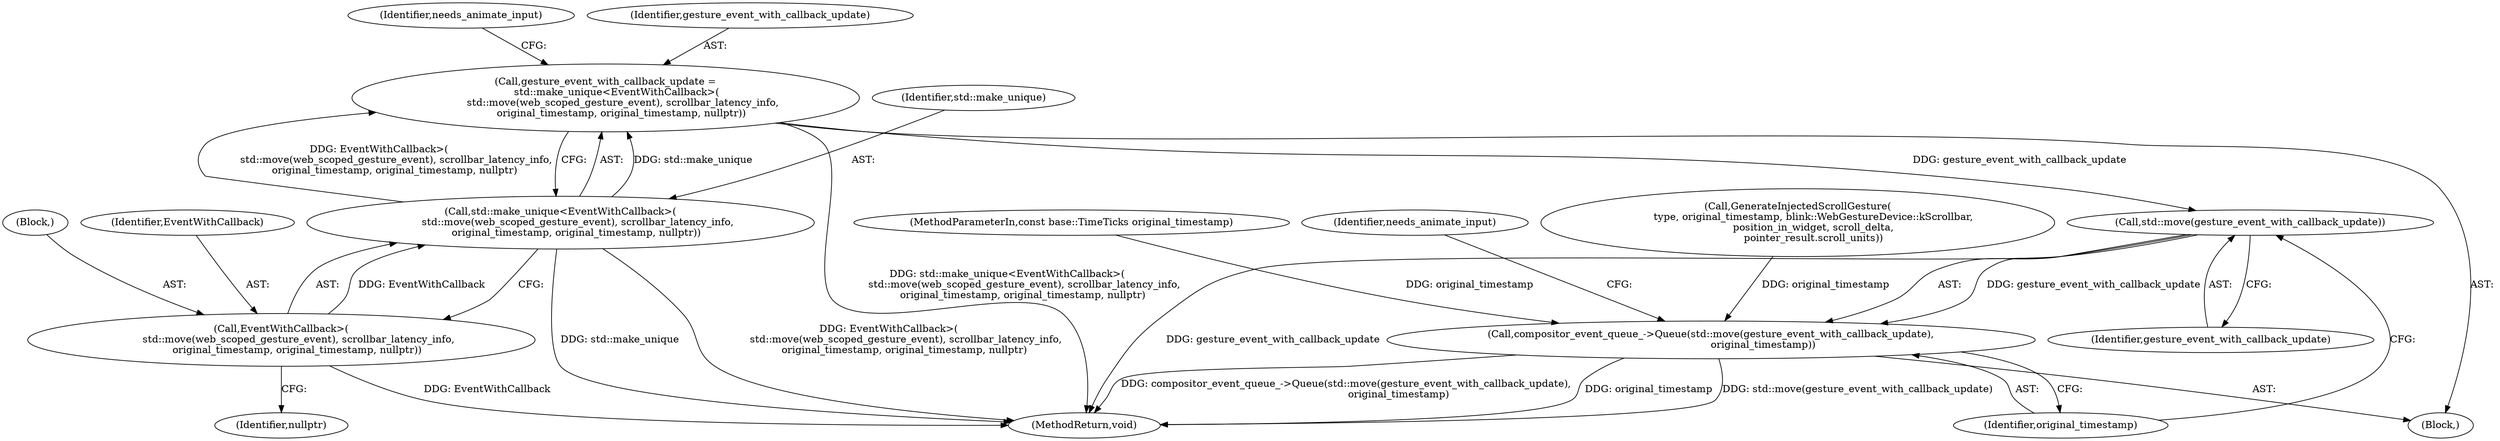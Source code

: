 digraph "0_Chrome_14f2111f9cec919a450115ce4914f228effca58e_4@API" {
"1000130" [label="(Call,gesture_event_with_callback_update =\n       std::make_unique<EventWithCallback>(\n           std::move(web_scoped_gesture_event), scrollbar_latency_info,\n          original_timestamp, original_timestamp, nullptr))"];
"1000132" [label="(Call,std::make_unique<EventWithCallback>(\n           std::move(web_scoped_gesture_event), scrollbar_latency_info,\n          original_timestamp, original_timestamp, nullptr))"];
"1000134" [label="(Call,EventWithCallback>(\n           std::move(web_scoped_gesture_event), scrollbar_latency_info,\n          original_timestamp, original_timestamp, nullptr))"];
"1000151" [label="(Call,std::move(gesture_event_with_callback_update))"];
"1000150" [label="(Call,compositor_event_queue_->Queue(std::move(gesture_event_with_callback_update),\n                                 original_timestamp))"];
"1000148" [label="(Identifier,needs_animate_input)"];
"1000157" [label="(MethodReturn,void)"];
"1000152" [label="(Identifier,gesture_event_with_callback_update)"];
"1000150" [label="(Call,compositor_event_queue_->Queue(std::move(gesture_event_with_callback_update),\n                                 original_timestamp))"];
"1000133" [label="(Identifier,std::make_unique)"];
"1000106" [label="(Block,)"];
"1000134" [label="(Call,EventWithCallback>(\n           std::move(web_scoped_gesture_event), scrollbar_latency_info,\n          original_timestamp, original_timestamp, nullptr))"];
"1000111" [label="(Call,GenerateInjectedScrollGesture(\n          type, original_timestamp, blink::WebGestureDevice::kScrollbar,\n          position_in_widget, scroll_delta,\n          pointer_result.scroll_units))"];
"1000135" [label="(Identifier,EventWithCallback)"];
"1000145" [label="(Identifier,nullptr)"];
"1000132" [label="(Call,std::make_unique<EventWithCallback>(\n           std::move(web_scoped_gesture_event), scrollbar_latency_info,\n          original_timestamp, original_timestamp, nullptr))"];
"1000136" [label="(Block,)"];
"1000105" [label="(MethodParameterIn,const base::TimeTicks original_timestamp)"];
"1000130" [label="(Call,gesture_event_with_callback_update =\n       std::make_unique<EventWithCallback>(\n           std::move(web_scoped_gesture_event), scrollbar_latency_info,\n          original_timestamp, original_timestamp, nullptr))"];
"1000151" [label="(Call,std::move(gesture_event_with_callback_update))"];
"1000153" [label="(Identifier,original_timestamp)"];
"1000155" [label="(Identifier,needs_animate_input)"];
"1000131" [label="(Identifier,gesture_event_with_callback_update)"];
"1000130" -> "1000106"  [label="AST: "];
"1000130" -> "1000132"  [label="CFG: "];
"1000131" -> "1000130"  [label="AST: "];
"1000132" -> "1000130"  [label="AST: "];
"1000148" -> "1000130"  [label="CFG: "];
"1000130" -> "1000157"  [label="DDG: std::make_unique<EventWithCallback>(\n           std::move(web_scoped_gesture_event), scrollbar_latency_info,\n          original_timestamp, original_timestamp, nullptr)"];
"1000132" -> "1000130"  [label="DDG: std::make_unique"];
"1000132" -> "1000130"  [label="DDG: EventWithCallback>(\n           std::move(web_scoped_gesture_event), scrollbar_latency_info,\n          original_timestamp, original_timestamp, nullptr)"];
"1000130" -> "1000151"  [label="DDG: gesture_event_with_callback_update"];
"1000132" -> "1000134"  [label="CFG: "];
"1000133" -> "1000132"  [label="AST: "];
"1000134" -> "1000132"  [label="AST: "];
"1000132" -> "1000157"  [label="DDG: EventWithCallback>(\n           std::move(web_scoped_gesture_event), scrollbar_latency_info,\n          original_timestamp, original_timestamp, nullptr)"];
"1000132" -> "1000157"  [label="DDG: std::make_unique"];
"1000134" -> "1000132"  [label="DDG: EventWithCallback"];
"1000134" -> "1000145"  [label="CFG: "];
"1000135" -> "1000134"  [label="AST: "];
"1000136" -> "1000134"  [label="AST: "];
"1000134" -> "1000157"  [label="DDG: EventWithCallback"];
"1000151" -> "1000150"  [label="AST: "];
"1000151" -> "1000152"  [label="CFG: "];
"1000152" -> "1000151"  [label="AST: "];
"1000153" -> "1000151"  [label="CFG: "];
"1000151" -> "1000157"  [label="DDG: gesture_event_with_callback_update"];
"1000151" -> "1000150"  [label="DDG: gesture_event_with_callback_update"];
"1000150" -> "1000106"  [label="AST: "];
"1000150" -> "1000153"  [label="CFG: "];
"1000153" -> "1000150"  [label="AST: "];
"1000155" -> "1000150"  [label="CFG: "];
"1000150" -> "1000157"  [label="DDG: std::move(gesture_event_with_callback_update)"];
"1000150" -> "1000157"  [label="DDG: compositor_event_queue_->Queue(std::move(gesture_event_with_callback_update),\n                                 original_timestamp)"];
"1000150" -> "1000157"  [label="DDG: original_timestamp"];
"1000111" -> "1000150"  [label="DDG: original_timestamp"];
"1000105" -> "1000150"  [label="DDG: original_timestamp"];
}
